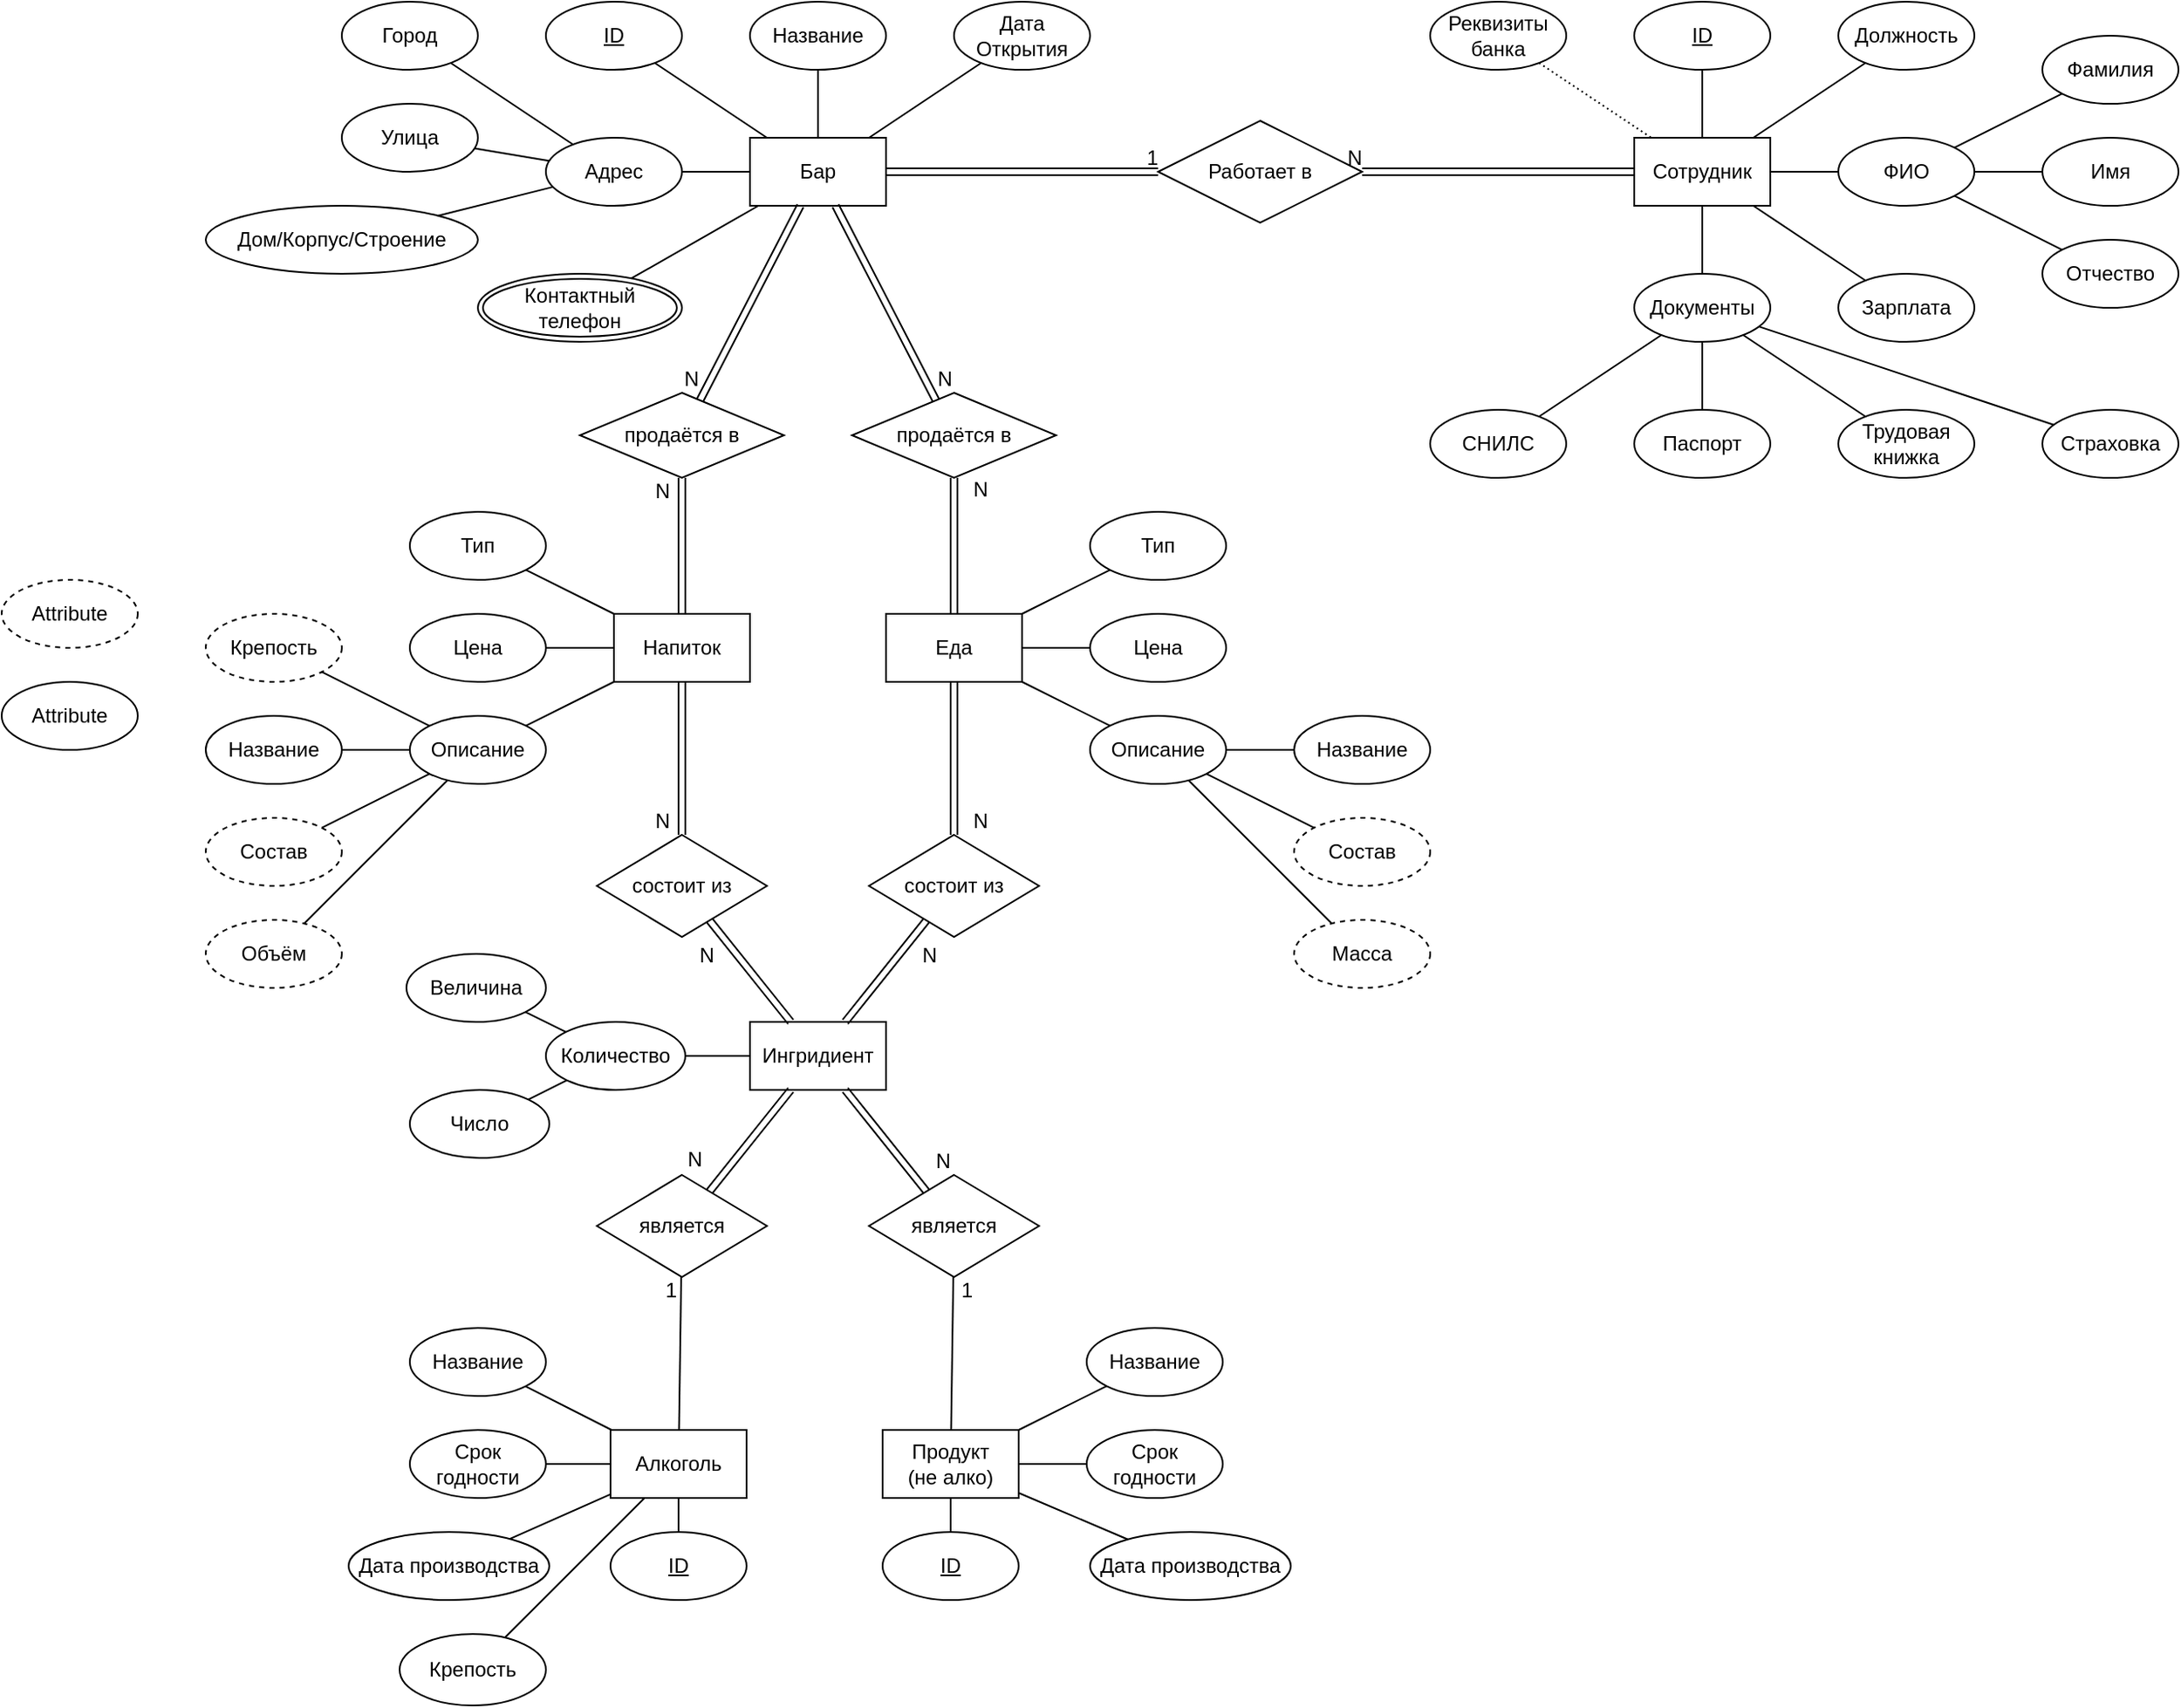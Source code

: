 <mxfile version="13.1.12" type="github">
  <diagram id="aHbsremMe60I0R5Ly1K9" name="Page-1">
    <mxGraphModel dx="1993" dy="466" grid="1" gridSize="10" guides="1" tooltips="1" connect="1" arrows="1" fold="1" page="1" pageScale="1" pageWidth="1169" pageHeight="827" math="0" shadow="0">
      <root>
        <mxCell id="0" />
        <mxCell id="1" parent="0" />
        <mxCell id="CneDcTcGh5c-E9nd7E7p-1" value="Бар" style="whiteSpace=wrap;html=1;align=center;" vertex="1" parent="1">
          <mxGeometry x="160" y="120" width="80" height="40" as="geometry" />
        </mxCell>
        <mxCell id="CneDcTcGh5c-E9nd7E7p-2" value="ID" style="ellipse;whiteSpace=wrap;html=1;align=center;fontStyle=4" vertex="1" parent="1">
          <mxGeometry x="40" y="40" width="80" height="40" as="geometry" />
        </mxCell>
        <mxCell id="CneDcTcGh5c-E9nd7E7p-5" value="Адрес" style="ellipse;whiteSpace=wrap;html=1;align=center;" vertex="1" parent="1">
          <mxGeometry x="40" y="120" width="80" height="40" as="geometry" />
        </mxCell>
        <mxCell id="CneDcTcGh5c-E9nd7E7p-8" value="Название" style="ellipse;whiteSpace=wrap;html=1;align=center;" vertex="1" parent="1">
          <mxGeometry x="160" y="40" width="80" height="40" as="geometry" />
        </mxCell>
        <mxCell id="CneDcTcGh5c-E9nd7E7p-9" value="Город" style="ellipse;whiteSpace=wrap;html=1;align=center;" vertex="1" parent="1">
          <mxGeometry x="-80" y="40" width="80" height="40" as="geometry" />
        </mxCell>
        <mxCell id="CneDcTcGh5c-E9nd7E7p-10" value="Улица" style="ellipse;whiteSpace=wrap;html=1;align=center;" vertex="1" parent="1">
          <mxGeometry x="-80" y="100" width="80" height="40" as="geometry" />
        </mxCell>
        <mxCell id="CneDcTcGh5c-E9nd7E7p-11" value="Дом/Корпус/Строение" style="ellipse;whiteSpace=wrap;html=1;align=center;" vertex="1" parent="1">
          <mxGeometry x="-160" y="160" width="160" height="40" as="geometry" />
        </mxCell>
        <mxCell id="CneDcTcGh5c-E9nd7E7p-12" value="" style="endArrow=none;html=1;rounded=0;" edge="1" parent="1" source="CneDcTcGh5c-E9nd7E7p-5" target="CneDcTcGh5c-E9nd7E7p-1">
          <mxGeometry relative="1" as="geometry">
            <mxPoint x="110" y="210" as="sourcePoint" />
            <mxPoint x="270" y="210" as="targetPoint" />
          </mxGeometry>
        </mxCell>
        <mxCell id="CneDcTcGh5c-E9nd7E7p-13" value="" style="endArrow=none;html=1;rounded=0;" edge="1" parent="1" source="CneDcTcGh5c-E9nd7E7p-9" target="CneDcTcGh5c-E9nd7E7p-5">
          <mxGeometry relative="1" as="geometry">
            <mxPoint x="120" y="220" as="sourcePoint" />
            <mxPoint x="280" y="220" as="targetPoint" />
          </mxGeometry>
        </mxCell>
        <mxCell id="CneDcTcGh5c-E9nd7E7p-14" value="" style="endArrow=none;html=1;rounded=0;" edge="1" parent="1" source="CneDcTcGh5c-E9nd7E7p-11" target="CneDcTcGh5c-E9nd7E7p-5">
          <mxGeometry relative="1" as="geometry">
            <mxPoint x="130" y="230" as="sourcePoint" />
            <mxPoint x="290" y="230" as="targetPoint" />
          </mxGeometry>
        </mxCell>
        <mxCell id="CneDcTcGh5c-E9nd7E7p-16" value="" style="endArrow=none;html=1;rounded=0;" edge="1" parent="1" source="CneDcTcGh5c-E9nd7E7p-10" target="CneDcTcGh5c-E9nd7E7p-5">
          <mxGeometry relative="1" as="geometry">
            <mxPoint x="-13.431" y="175.858" as="sourcePoint" />
            <mxPoint x="54.223" y="158.944" as="targetPoint" />
          </mxGeometry>
        </mxCell>
        <mxCell id="CneDcTcGh5c-E9nd7E7p-17" value="" style="endArrow=none;html=1;rounded=0;" edge="1" parent="1" source="CneDcTcGh5c-E9nd7E7p-2" target="CneDcTcGh5c-E9nd7E7p-1">
          <mxGeometry relative="1" as="geometry">
            <mxPoint x="100" y="240" as="sourcePoint" />
            <mxPoint x="260" y="240" as="targetPoint" />
          </mxGeometry>
        </mxCell>
        <mxCell id="CneDcTcGh5c-E9nd7E7p-18" value="ФИО" style="ellipse;whiteSpace=wrap;html=1;align=center;" vertex="1" parent="1">
          <mxGeometry x="800" y="120" width="80" height="40" as="geometry" />
        </mxCell>
        <mxCell id="CneDcTcGh5c-E9nd7E7p-20" value="" style="endArrow=none;html=1;rounded=0;" edge="1" parent="1" source="CneDcTcGh5c-E9nd7E7p-8" target="CneDcTcGh5c-E9nd7E7p-1">
          <mxGeometry relative="1" as="geometry">
            <mxPoint x="164.045" y="88.727" as="sourcePoint" />
            <mxPoint x="195" y="130" as="targetPoint" />
          </mxGeometry>
        </mxCell>
        <mxCell id="CneDcTcGh5c-E9nd7E7p-22" value="Дата Открытия" style="ellipse;whiteSpace=wrap;html=1;align=center;" vertex="1" parent="1">
          <mxGeometry x="280" y="40" width="80" height="40" as="geometry" />
        </mxCell>
        <mxCell id="CneDcTcGh5c-E9nd7E7p-23" value="&lt;u&gt;ID&lt;/u&gt;" style="ellipse;whiteSpace=wrap;html=1;align=center;" vertex="1" parent="1">
          <mxGeometry x="680" y="40" width="80" height="40" as="geometry" />
        </mxCell>
        <mxCell id="CneDcTcGh5c-E9nd7E7p-24" value="Attribute" style="ellipse;whiteSpace=wrap;html=1;align=center;" vertex="1" parent="1">
          <mxGeometry x="-280" y="440" width="80" height="40" as="geometry" />
        </mxCell>
        <mxCell id="CneDcTcGh5c-E9nd7E7p-25" value="Контактный телефон" style="ellipse;shape=doubleEllipse;margin=3;whiteSpace=wrap;html=1;align=center;" vertex="1" parent="1">
          <mxGeometry y="200" width="120" height="40" as="geometry" />
        </mxCell>
        <mxCell id="CneDcTcGh5c-E9nd7E7p-27" value="" style="endArrow=none;html=1;rounded=0;" edge="1" parent="1" source="CneDcTcGh5c-E9nd7E7p-25" target="CneDcTcGh5c-E9nd7E7p-1">
          <mxGeometry relative="1" as="geometry">
            <mxPoint x="130" y="150" as="sourcePoint" />
            <mxPoint x="170" y="150" as="targetPoint" />
          </mxGeometry>
        </mxCell>
        <mxCell id="CneDcTcGh5c-E9nd7E7p-28" value="" style="endArrow=none;html=1;rounded=0;" edge="1" parent="1" source="CneDcTcGh5c-E9nd7E7p-22" target="CneDcTcGh5c-E9nd7E7p-1">
          <mxGeometry relative="1" as="geometry">
            <mxPoint x="225.039" y="89.846" as="sourcePoint" />
            <mxPoint x="215" y="130" as="targetPoint" />
          </mxGeometry>
        </mxCell>
        <mxCell id="CneDcTcGh5c-E9nd7E7p-29" value="Работает в" style="shape=rhombus;perimeter=rhombusPerimeter;whiteSpace=wrap;html=1;align=center;" vertex="1" parent="1">
          <mxGeometry x="400" y="110" width="120" height="60" as="geometry" />
        </mxCell>
        <mxCell id="CneDcTcGh5c-E9nd7E7p-30" value="Сотрудник" style="whiteSpace=wrap;html=1;align=center;" vertex="1" parent="1">
          <mxGeometry x="680" y="120" width="80" height="40" as="geometry" />
        </mxCell>
        <mxCell id="CneDcTcGh5c-E9nd7E7p-31" value="" style="endArrow=none;html=1;rounded=0;" edge="1" parent="1" source="CneDcTcGh5c-E9nd7E7p-23" target="CneDcTcGh5c-E9nd7E7p-30">
          <mxGeometry relative="1" as="geometry">
            <mxPoint x="580" y="240" as="sourcePoint" />
            <mxPoint x="740" y="240" as="targetPoint" />
          </mxGeometry>
        </mxCell>
        <mxCell id="CneDcTcGh5c-E9nd7E7p-32" value="Имя" style="ellipse;whiteSpace=wrap;html=1;align=center;" vertex="1" parent="1">
          <mxGeometry x="920" y="120" width="80" height="40" as="geometry" />
        </mxCell>
        <mxCell id="CneDcTcGh5c-E9nd7E7p-33" value="Фамилия" style="ellipse;whiteSpace=wrap;html=1;align=center;" vertex="1" parent="1">
          <mxGeometry x="920" y="60" width="80" height="40" as="geometry" />
        </mxCell>
        <mxCell id="CneDcTcGh5c-E9nd7E7p-34" value="Отчество" style="ellipse;whiteSpace=wrap;html=1;align=center;" vertex="1" parent="1">
          <mxGeometry x="920" y="180" width="80" height="40" as="geometry" />
        </mxCell>
        <mxCell id="CneDcTcGh5c-E9nd7E7p-35" value="" style="endArrow=none;html=1;rounded=0;" edge="1" parent="1" source="CneDcTcGh5c-E9nd7E7p-18" target="CneDcTcGh5c-E9nd7E7p-30">
          <mxGeometry relative="1" as="geometry">
            <mxPoint x="730" y="90" as="sourcePoint" />
            <mxPoint x="730" y="130" as="targetPoint" />
          </mxGeometry>
        </mxCell>
        <mxCell id="CneDcTcGh5c-E9nd7E7p-36" value="" style="endArrow=none;html=1;rounded=0;" edge="1" parent="1" source="CneDcTcGh5c-E9nd7E7p-32" target="CneDcTcGh5c-E9nd7E7p-18">
          <mxGeometry relative="1" as="geometry">
            <mxPoint x="810" y="150" as="sourcePoint" />
            <mxPoint x="830" y="142" as="targetPoint" />
          </mxGeometry>
        </mxCell>
        <mxCell id="CneDcTcGh5c-E9nd7E7p-37" value="" style="endArrow=none;html=1;rounded=0;" edge="1" parent="1" source="CneDcTcGh5c-E9nd7E7p-34" target="CneDcTcGh5c-E9nd7E7p-18">
          <mxGeometry relative="1" as="geometry">
            <mxPoint x="930" y="150" as="sourcePoint" />
            <mxPoint x="890" y="150" as="targetPoint" />
          </mxGeometry>
        </mxCell>
        <mxCell id="CneDcTcGh5c-E9nd7E7p-38" value="" style="endArrow=none;html=1;rounded=0;" edge="1" parent="1" source="CneDcTcGh5c-E9nd7E7p-33" target="CneDcTcGh5c-E9nd7E7p-18">
          <mxGeometry relative="1" as="geometry">
            <mxPoint x="941.56" y="195.936" as="sourcePoint" />
            <mxPoint x="878.284" y="164.142" as="targetPoint" />
          </mxGeometry>
        </mxCell>
        <mxCell id="CneDcTcGh5c-E9nd7E7p-45" value="" style="shape=link;html=1;rounded=0;endArrow=none;endFill=0;" edge="1" parent="1" source="CneDcTcGh5c-E9nd7E7p-1" target="CneDcTcGh5c-E9nd7E7p-29">
          <mxGeometry relative="1" as="geometry">
            <mxPoint x="390" y="220" as="sourcePoint" />
            <mxPoint x="550" y="220" as="targetPoint" />
          </mxGeometry>
        </mxCell>
        <mxCell id="CneDcTcGh5c-E9nd7E7p-46" value="1" style="resizable=0;html=1;align=right;verticalAlign=bottom;" connectable="0" vertex="1" parent="CneDcTcGh5c-E9nd7E7p-45">
          <mxGeometry x="1" relative="1" as="geometry" />
        </mxCell>
        <mxCell id="CneDcTcGh5c-E9nd7E7p-47" value="" style="shape=link;html=1;rounded=0;endArrow=none;endFill=0;" edge="1" parent="1" source="CneDcTcGh5c-E9nd7E7p-30" target="CneDcTcGh5c-E9nd7E7p-29">
          <mxGeometry relative="1" as="geometry">
            <mxPoint x="660" y="180" as="sourcePoint" />
            <mxPoint x="630" y="250" as="targetPoint" />
          </mxGeometry>
        </mxCell>
        <mxCell id="CneDcTcGh5c-E9nd7E7p-48" value="N" style="resizable=0;html=1;align=right;verticalAlign=bottom;" connectable="0" vertex="1" parent="CneDcTcGh5c-E9nd7E7p-47">
          <mxGeometry x="1" relative="1" as="geometry" />
        </mxCell>
        <mxCell id="CneDcTcGh5c-E9nd7E7p-49" value="Должность" style="ellipse;whiteSpace=wrap;html=1;align=center;" vertex="1" parent="1">
          <mxGeometry x="800" y="40" width="80" height="40" as="geometry" />
        </mxCell>
        <mxCell id="CneDcTcGh5c-E9nd7E7p-50" value="" style="endArrow=none;html=1;rounded=0;" edge="1" parent="1" source="CneDcTcGh5c-E9nd7E7p-49" target="CneDcTcGh5c-E9nd7E7p-30">
          <mxGeometry relative="1" as="geometry">
            <mxPoint x="810" y="150" as="sourcePoint" />
            <mxPoint x="770" y="150" as="targetPoint" />
          </mxGeometry>
        </mxCell>
        <mxCell id="CneDcTcGh5c-E9nd7E7p-51" value="Зарплата" style="ellipse;whiteSpace=wrap;html=1;align=center;" vertex="1" parent="1">
          <mxGeometry x="800" y="200" width="80" height="40" as="geometry" />
        </mxCell>
        <mxCell id="CneDcTcGh5c-E9nd7E7p-52" value="" style="endArrow=none;html=1;rounded=0;" edge="1" parent="1" source="CneDcTcGh5c-E9nd7E7p-51" target="CneDcTcGh5c-E9nd7E7p-30">
          <mxGeometry relative="1" as="geometry">
            <mxPoint x="810" y="150" as="sourcePoint" />
            <mxPoint x="770" y="150" as="targetPoint" />
          </mxGeometry>
        </mxCell>
        <mxCell id="CneDcTcGh5c-E9nd7E7p-56" value="" style="rounded=0;orthogonalLoop=1;jettySize=auto;html=1;endArrow=none;endFill=0;" edge="1" parent="1" source="CneDcTcGh5c-E9nd7E7p-53" target="CneDcTcGh5c-E9nd7E7p-55">
          <mxGeometry relative="1" as="geometry" />
        </mxCell>
        <mxCell id="CneDcTcGh5c-E9nd7E7p-59" value="" style="rounded=0;orthogonalLoop=1;jettySize=auto;html=1;endArrow=none;endFill=0;" edge="1" parent="1" source="CneDcTcGh5c-E9nd7E7p-53" target="CneDcTcGh5c-E9nd7E7p-58">
          <mxGeometry relative="1" as="geometry" />
        </mxCell>
        <mxCell id="CneDcTcGh5c-E9nd7E7p-61" value="" style="edgeStyle=none;rounded=0;orthogonalLoop=1;jettySize=auto;html=1;endArrow=none;endFill=0;" edge="1" parent="1" source="CneDcTcGh5c-E9nd7E7p-53" target="CneDcTcGh5c-E9nd7E7p-60">
          <mxGeometry relative="1" as="geometry" />
        </mxCell>
        <mxCell id="CneDcTcGh5c-E9nd7E7p-65" value="" style="edgeStyle=none;rounded=0;orthogonalLoop=1;jettySize=auto;html=1;endArrow=none;endFill=0;" edge="1" parent="1" source="CneDcTcGh5c-E9nd7E7p-53" target="CneDcTcGh5c-E9nd7E7p-64">
          <mxGeometry relative="1" as="geometry" />
        </mxCell>
        <mxCell id="CneDcTcGh5c-E9nd7E7p-53" value="Документы" style="ellipse;whiteSpace=wrap;html=1;align=center;" vertex="1" parent="1">
          <mxGeometry x="680" y="200" width="80" height="40" as="geometry" />
        </mxCell>
        <mxCell id="CneDcTcGh5c-E9nd7E7p-64" value="Страховка" style="ellipse;whiteSpace=wrap;html=1;align=center;" vertex="1" parent="1">
          <mxGeometry x="920" y="280" width="80" height="40" as="geometry" />
        </mxCell>
        <mxCell id="CneDcTcGh5c-E9nd7E7p-60" value="СНИЛС" style="ellipse;whiteSpace=wrap;html=1;align=center;" vertex="1" parent="1">
          <mxGeometry x="560" y="280" width="80" height="40" as="geometry" />
        </mxCell>
        <mxCell id="CneDcTcGh5c-E9nd7E7p-58" value="Трудовая книжка" style="ellipse;whiteSpace=wrap;html=1;align=center;" vertex="1" parent="1">
          <mxGeometry x="800" y="280" width="80" height="40" as="geometry" />
        </mxCell>
        <mxCell id="CneDcTcGh5c-E9nd7E7p-55" value="Паспорт" style="ellipse;whiteSpace=wrap;html=1;align=center;" vertex="1" parent="1">
          <mxGeometry x="680" y="280" width="80" height="40" as="geometry" />
        </mxCell>
        <mxCell id="CneDcTcGh5c-E9nd7E7p-54" value="" style="endArrow=none;html=1;rounded=0;" edge="1" parent="1" source="CneDcTcGh5c-E9nd7E7p-53" target="CneDcTcGh5c-E9nd7E7p-30">
          <mxGeometry relative="1" as="geometry">
            <mxPoint x="826.0" y="214.0" as="sourcePoint" />
            <mxPoint x="760" y="170" as="targetPoint" />
          </mxGeometry>
        </mxCell>
        <mxCell id="CneDcTcGh5c-E9nd7E7p-62" value="Реквизиты банка" style="ellipse;whiteSpace=wrap;html=1;align=center;" vertex="1" parent="1">
          <mxGeometry x="560" y="40" width="80" height="40" as="geometry" />
        </mxCell>
        <mxCell id="CneDcTcGh5c-E9nd7E7p-70" value="" style="endArrow=none;html=1;rounded=0;dashed=1;dashPattern=1 2;" edge="1" parent="1" source="CneDcTcGh5c-E9nd7E7p-62" target="CneDcTcGh5c-E9nd7E7p-30">
          <mxGeometry relative="1" as="geometry">
            <mxPoint x="410" y="40" as="sourcePoint" />
            <mxPoint x="570" y="40" as="targetPoint" />
          </mxGeometry>
        </mxCell>
        <mxCell id="CneDcTcGh5c-E9nd7E7p-74" value="Еда" style="whiteSpace=wrap;html=1;align=center;" vertex="1" parent="1">
          <mxGeometry x="240" y="400" width="80" height="40" as="geometry" />
        </mxCell>
        <mxCell id="CneDcTcGh5c-E9nd7E7p-80" value="Напиток" style="whiteSpace=wrap;html=1;align=center;" vertex="1" parent="1">
          <mxGeometry x="80" y="400" width="80" height="40" as="geometry" />
        </mxCell>
        <mxCell id="CneDcTcGh5c-E9nd7E7p-81" value="продаётся в" style="shape=rhombus;perimeter=rhombusPerimeter;whiteSpace=wrap;html=1;align=center;" vertex="1" parent="1">
          <mxGeometry x="60" y="270" width="120" height="50" as="geometry" />
        </mxCell>
        <mxCell id="CneDcTcGh5c-E9nd7E7p-83" value="" style="shape=link;html=1;rounded=0;endArrow=none;endFill=0;" edge="1" parent="1" source="CneDcTcGh5c-E9nd7E7p-1" target="CneDcTcGh5c-E9nd7E7p-81">
          <mxGeometry relative="1" as="geometry">
            <mxPoint x="460" y="320" as="sourcePoint" />
            <mxPoint x="330" y="340" as="targetPoint" />
          </mxGeometry>
        </mxCell>
        <mxCell id="CneDcTcGh5c-E9nd7E7p-84" value="N" style="resizable=0;html=1;align=right;verticalAlign=bottom;" connectable="0" vertex="1" parent="CneDcTcGh5c-E9nd7E7p-83">
          <mxGeometry x="1" relative="1" as="geometry">
            <mxPoint y="-4.63" as="offset" />
          </mxGeometry>
        </mxCell>
        <mxCell id="CneDcTcGh5c-E9nd7E7p-96" value="" style="shape=link;html=1;rounded=0;endArrow=none;endFill=0;" edge="1" parent="1" source="CneDcTcGh5c-E9nd7E7p-80" target="CneDcTcGh5c-E9nd7E7p-81">
          <mxGeometry relative="1" as="geometry">
            <mxPoint x="-160" y="310" as="sourcePoint" />
            <mxPoint y="310" as="targetPoint" />
          </mxGeometry>
        </mxCell>
        <mxCell id="CneDcTcGh5c-E9nd7E7p-97" value="N" style="resizable=0;html=1;align=right;verticalAlign=bottom;direction=south;" connectable="0" vertex="1" parent="CneDcTcGh5c-E9nd7E7p-96">
          <mxGeometry x="1" relative="1" as="geometry">
            <mxPoint x="-7" y="16" as="offset" />
          </mxGeometry>
        </mxCell>
        <mxCell id="CneDcTcGh5c-E9nd7E7p-98" value="" style="shape=link;html=1;rounded=0;endArrow=none;endFill=0;" edge="1" parent="1" source="CneDcTcGh5c-E9nd7E7p-74" target="CneDcTcGh5c-E9nd7E7p-100">
          <mxGeometry relative="1" as="geometry">
            <mxPoint x="-40" y="370" as="sourcePoint" />
            <mxPoint x="120" y="370" as="targetPoint" />
          </mxGeometry>
        </mxCell>
        <mxCell id="CneDcTcGh5c-E9nd7E7p-99" value="N" style="resizable=0;html=1;align=right;verticalAlign=bottom;" connectable="0" vertex="1" parent="CneDcTcGh5c-E9nd7E7p-98">
          <mxGeometry x="1" relative="1" as="geometry">
            <mxPoint x="20" y="15.07" as="offset" />
          </mxGeometry>
        </mxCell>
        <mxCell id="CneDcTcGh5c-E9nd7E7p-100" value="продаётся в" style="shape=rhombus;perimeter=rhombusPerimeter;whiteSpace=wrap;html=1;align=center;" vertex="1" parent="1">
          <mxGeometry x="220" y="270" width="120" height="50" as="geometry" />
        </mxCell>
        <mxCell id="CneDcTcGh5c-E9nd7E7p-101" value="" style="shape=link;html=1;rounded=0;endArrow=none;endFill=0;" edge="1" parent="1" source="CneDcTcGh5c-E9nd7E7p-1" target="CneDcTcGh5c-E9nd7E7p-100">
          <mxGeometry relative="1" as="geometry">
            <mxPoint x="210" y="170" as="sourcePoint" />
            <mxPoint x="210" y="280" as="targetPoint" />
          </mxGeometry>
        </mxCell>
        <mxCell id="CneDcTcGh5c-E9nd7E7p-102" value="N" style="resizable=0;html=1;align=right;verticalAlign=bottom;" connectable="0" vertex="1" parent="CneDcTcGh5c-E9nd7E7p-101">
          <mxGeometry x="1" relative="1" as="geometry">
            <mxPoint x="10.51" y="-4.63" as="offset" />
          </mxGeometry>
        </mxCell>
        <mxCell id="CneDcTcGh5c-E9nd7E7p-104" value="состоит из" style="shape=rhombus;perimeter=rhombusPerimeter;whiteSpace=wrap;html=1;align=center;" vertex="1" parent="1">
          <mxGeometry x="70" y="530" width="100" height="60" as="geometry" />
        </mxCell>
        <mxCell id="CneDcTcGh5c-E9nd7E7p-107" value="Цена" style="ellipse;whiteSpace=wrap;html=1;align=center;" vertex="1" parent="1">
          <mxGeometry x="-40" y="400" width="80" height="40" as="geometry" />
        </mxCell>
        <mxCell id="CneDcTcGh5c-E9nd7E7p-108" value="Цена" style="ellipse;whiteSpace=wrap;html=1;align=center;" vertex="1" parent="1">
          <mxGeometry x="360" y="400" width="80" height="40" as="geometry" />
        </mxCell>
        <mxCell id="CneDcTcGh5c-E9nd7E7p-109" value="Тип" style="ellipse;whiteSpace=wrap;html=1;align=center;" vertex="1" parent="1">
          <mxGeometry x="-40" y="340" width="80" height="40" as="geometry" />
        </mxCell>
        <mxCell id="CneDcTcGh5c-E9nd7E7p-110" value="Тип" style="ellipse;whiteSpace=wrap;html=1;align=center;" vertex="1" parent="1">
          <mxGeometry x="360" y="340" width="80" height="40" as="geometry" />
        </mxCell>
        <mxCell id="CneDcTcGh5c-E9nd7E7p-112" value="Attribute" style="ellipse;whiteSpace=wrap;html=1;align=center;dashed=1;" vertex="1" parent="1">
          <mxGeometry x="-280" y="380" width="80" height="40" as="geometry" />
        </mxCell>
        <mxCell id="CneDcTcGh5c-E9nd7E7p-113" value="Крепость" style="ellipse;whiteSpace=wrap;html=1;align=center;dashed=1;" vertex="1" parent="1">
          <mxGeometry x="-160" y="400" width="80" height="40" as="geometry" />
        </mxCell>
        <mxCell id="CneDcTcGh5c-E9nd7E7p-114" value="Название" style="ellipse;whiteSpace=wrap;html=1;align=center;" vertex="1" parent="1">
          <mxGeometry x="-160" y="460" width="80" height="40" as="geometry" />
        </mxCell>
        <mxCell id="CneDcTcGh5c-E9nd7E7p-115" value="Описание" style="ellipse;whiteSpace=wrap;html=1;align=center;" vertex="1" parent="1">
          <mxGeometry x="360" y="460" width="80" height="40" as="geometry" />
        </mxCell>
        <mxCell id="CneDcTcGh5c-E9nd7E7p-116" value="Название" style="ellipse;whiteSpace=wrap;html=1;align=center;" vertex="1" parent="1">
          <mxGeometry x="480" y="460" width="80" height="40" as="geometry" />
        </mxCell>
        <mxCell id="CneDcTcGh5c-E9nd7E7p-118" value="Описание" style="ellipse;whiteSpace=wrap;html=1;align=center;" vertex="1" parent="1">
          <mxGeometry x="-40" y="460" width="80" height="40" as="geometry" />
        </mxCell>
        <mxCell id="CneDcTcGh5c-E9nd7E7p-120" value="Состав" style="ellipse;whiteSpace=wrap;html=1;align=center;dashed=1;" vertex="1" parent="1">
          <mxGeometry x="480" y="520" width="80" height="40" as="geometry" />
        </mxCell>
        <mxCell id="CneDcTcGh5c-E9nd7E7p-121" value="Состав" style="ellipse;whiteSpace=wrap;html=1;align=center;dashed=1;" vertex="1" parent="1">
          <mxGeometry x="-160" y="520" width="80" height="40" as="geometry" />
        </mxCell>
        <mxCell id="CneDcTcGh5c-E9nd7E7p-123" value="состоит из" style="shape=rhombus;perimeter=rhombusPerimeter;whiteSpace=wrap;html=1;align=center;" vertex="1" parent="1">
          <mxGeometry x="230" y="530" width="100" height="60" as="geometry" />
        </mxCell>
        <mxCell id="CneDcTcGh5c-E9nd7E7p-124" value="" style="shape=link;html=1;rounded=0;endArrow=none;endFill=0;" edge="1" parent="1" source="CneDcTcGh5c-E9nd7E7p-80" target="CneDcTcGh5c-E9nd7E7p-104">
          <mxGeometry relative="1" as="geometry">
            <mxPoint x="140" y="410" as="sourcePoint" />
            <mxPoint x="130" y="330" as="targetPoint" />
          </mxGeometry>
        </mxCell>
        <mxCell id="CneDcTcGh5c-E9nd7E7p-125" value="N" style="resizable=0;html=1;align=right;verticalAlign=bottom;direction=south;" connectable="0" vertex="1" parent="CneDcTcGh5c-E9nd7E7p-124">
          <mxGeometry x="1" relative="1" as="geometry">
            <mxPoint x="-7" as="offset" />
          </mxGeometry>
        </mxCell>
        <mxCell id="CneDcTcGh5c-E9nd7E7p-126" value="" style="shape=link;html=1;rounded=0;endArrow=none;endFill=0;" edge="1" parent="1" source="CneDcTcGh5c-E9nd7E7p-74" target="CneDcTcGh5c-E9nd7E7p-123">
          <mxGeometry relative="1" as="geometry">
            <mxPoint x="130" y="450" as="sourcePoint" />
            <mxPoint x="130" y="500" as="targetPoint" />
          </mxGeometry>
        </mxCell>
        <mxCell id="CneDcTcGh5c-E9nd7E7p-127" value="N" style="resizable=0;html=1;align=right;verticalAlign=bottom;direction=south;" connectable="0" vertex="1" parent="CneDcTcGh5c-E9nd7E7p-126">
          <mxGeometry x="1" relative="1" as="geometry">
            <mxPoint x="20" as="offset" />
          </mxGeometry>
        </mxCell>
        <mxCell id="CneDcTcGh5c-E9nd7E7p-131" value="" style="endArrow=none;html=1;rounded=0;" edge="1" parent="1" source="CneDcTcGh5c-E9nd7E7p-109" target="CneDcTcGh5c-E9nd7E7p-80">
          <mxGeometry relative="1" as="geometry">
            <mxPoint x="100.232" y="212.724" as="sourcePoint" />
            <mxPoint x="175" y="170" as="targetPoint" />
          </mxGeometry>
        </mxCell>
        <mxCell id="CneDcTcGh5c-E9nd7E7p-132" value="Объём" style="ellipse;whiteSpace=wrap;html=1;align=center;dashed=1;" vertex="1" parent="1">
          <mxGeometry x="-160" y="580" width="80" height="40" as="geometry" />
        </mxCell>
        <mxCell id="CneDcTcGh5c-E9nd7E7p-218" value="" style="endArrow=none;html=1;rounded=0;" edge="1" parent="1" source="CneDcTcGh5c-E9nd7E7p-107" target="CneDcTcGh5c-E9nd7E7p-80">
          <mxGeometry relative="1" as="geometry">
            <mxPoint x="38.284" y="384.142" as="sourcePoint" />
            <mxPoint x="90" y="410" as="targetPoint" />
          </mxGeometry>
        </mxCell>
        <mxCell id="CneDcTcGh5c-E9nd7E7p-219" value="" style="endArrow=none;html=1;rounded=0;" edge="1" parent="1" source="CneDcTcGh5c-E9nd7E7p-118" target="CneDcTcGh5c-E9nd7E7p-80">
          <mxGeometry relative="1" as="geometry">
            <mxPoint x="50" y="430" as="sourcePoint" />
            <mxPoint x="90" y="430" as="targetPoint" />
          </mxGeometry>
        </mxCell>
        <mxCell id="CneDcTcGh5c-E9nd7E7p-220" value="" style="endArrow=none;html=1;rounded=0;" edge="1" parent="1" source="CneDcTcGh5c-E9nd7E7p-118" target="CneDcTcGh5c-E9nd7E7p-113">
          <mxGeometry relative="1" as="geometry">
            <mxPoint x="38.284" y="475.858" as="sourcePoint" />
            <mxPoint x="90" y="450" as="targetPoint" />
          </mxGeometry>
        </mxCell>
        <mxCell id="CneDcTcGh5c-E9nd7E7p-221" value="" style="endArrow=none;html=1;rounded=0;" edge="1" parent="1" source="CneDcTcGh5c-E9nd7E7p-118" target="CneDcTcGh5c-E9nd7E7p-114">
          <mxGeometry relative="1" as="geometry">
            <mxPoint x="-18.44" y="475.936" as="sourcePoint" />
            <mxPoint x="-81.716" y="444.142" as="targetPoint" />
          </mxGeometry>
        </mxCell>
        <mxCell id="CneDcTcGh5c-E9nd7E7p-222" value="" style="endArrow=none;html=1;rounded=0;" edge="1" parent="1" source="CneDcTcGh5c-E9nd7E7p-118" target="CneDcTcGh5c-E9nd7E7p-121">
          <mxGeometry relative="1" as="geometry">
            <mxPoint x="-8.44" y="485.936" as="sourcePoint" />
            <mxPoint x="-70.125" y="488.421" as="targetPoint" />
          </mxGeometry>
        </mxCell>
        <mxCell id="CneDcTcGh5c-E9nd7E7p-225" value="" style="endArrow=none;html=1;rounded=0;" edge="1" parent="1" source="CneDcTcGh5c-E9nd7E7p-118" target="CneDcTcGh5c-E9nd7E7p-132">
          <mxGeometry relative="1" as="geometry">
            <mxPoint x="-18.44" y="504.064" as="sourcePoint" />
            <mxPoint x="-81.716" y="535.858" as="targetPoint" />
          </mxGeometry>
        </mxCell>
        <mxCell id="CneDcTcGh5c-E9nd7E7p-226" value="" style="endArrow=none;html=1;rounded=0;" edge="1" parent="1" source="CneDcTcGh5c-E9nd7E7p-74" target="CneDcTcGh5c-E9nd7E7p-110">
          <mxGeometry relative="1" as="geometry">
            <mxPoint x="-7.889" y="507.889" as="sourcePoint" />
            <mxPoint x="-92.111" y="592.111" as="targetPoint" />
          </mxGeometry>
        </mxCell>
        <mxCell id="CneDcTcGh5c-E9nd7E7p-227" value="" style="endArrow=none;html=1;rounded=0;" edge="1" parent="1" source="CneDcTcGh5c-E9nd7E7p-74" target="CneDcTcGh5c-E9nd7E7p-108">
          <mxGeometry relative="1" as="geometry">
            <mxPoint x="330" y="410" as="sourcePoint" />
            <mxPoint x="381.716" y="384.142" as="targetPoint" />
          </mxGeometry>
        </mxCell>
        <mxCell id="CneDcTcGh5c-E9nd7E7p-228" value="" style="endArrow=none;html=1;rounded=0;" edge="1" parent="1" source="CneDcTcGh5c-E9nd7E7p-74" target="CneDcTcGh5c-E9nd7E7p-115">
          <mxGeometry relative="1" as="geometry">
            <mxPoint x="330" y="430" as="sourcePoint" />
            <mxPoint x="370" y="430" as="targetPoint" />
          </mxGeometry>
        </mxCell>
        <mxCell id="CneDcTcGh5c-E9nd7E7p-229" value="" style="endArrow=none;html=1;rounded=0;" edge="1" parent="1" source="CneDcTcGh5c-E9nd7E7p-115" target="CneDcTcGh5c-E9nd7E7p-116">
          <mxGeometry relative="1" as="geometry">
            <mxPoint x="330" y="450" as="sourcePoint" />
            <mxPoint x="381.716" y="475.858" as="targetPoint" />
          </mxGeometry>
        </mxCell>
        <mxCell id="CneDcTcGh5c-E9nd7E7p-230" value="" style="endArrow=none;html=1;rounded=0;" edge="1" parent="1" source="CneDcTcGh5c-E9nd7E7p-115" target="CneDcTcGh5c-E9nd7E7p-120">
          <mxGeometry relative="1" as="geometry">
            <mxPoint x="450" y="490" as="sourcePoint" />
            <mxPoint x="490" y="490" as="targetPoint" />
          </mxGeometry>
        </mxCell>
        <mxCell id="CneDcTcGh5c-E9nd7E7p-232" value="" style="endArrow=none;html=1;rounded=0;" edge="1" parent="1" source="CneDcTcGh5c-E9nd7E7p-115" target="CneDcTcGh5c-E9nd7E7p-267">
          <mxGeometry relative="1" as="geometry">
            <mxPoint x="438.44" y="504.064" as="sourcePoint" />
            <mxPoint x="502.111" y="582.111" as="targetPoint" />
          </mxGeometry>
        </mxCell>
        <mxCell id="CneDcTcGh5c-E9nd7E7p-245" value="" style="edgeStyle=none;rounded=0;orthogonalLoop=1;jettySize=auto;html=1;endArrow=none;endFill=0;" edge="1" parent="1" source="CneDcTcGh5c-E9nd7E7p-233" target="CneDcTcGh5c-E9nd7E7p-246">
          <mxGeometry relative="1" as="geometry">
            <mxPoint x="318" y="1007.24" as="targetPoint" />
          </mxGeometry>
        </mxCell>
        <mxCell id="CneDcTcGh5c-E9nd7E7p-233" value="Продукт&lt;br&gt;(не алко)" style="whiteSpace=wrap;html=1;align=center;" vertex="1" parent="1">
          <mxGeometry x="238" y="880" width="80" height="40" as="geometry" />
        </mxCell>
        <mxCell id="CneDcTcGh5c-E9nd7E7p-246" value="Название" style="ellipse;whiteSpace=wrap;html=1;align=center;" vertex="1" parent="1">
          <mxGeometry x="358" y="820" width="80" height="40" as="geometry" />
        </mxCell>
        <mxCell id="CneDcTcGh5c-E9nd7E7p-248" value="Срок годности" style="ellipse;whiteSpace=wrap;html=1;align=center;" vertex="1" parent="1">
          <mxGeometry x="358" y="880" width="80" height="40" as="geometry" />
        </mxCell>
        <mxCell id="CneDcTcGh5c-E9nd7E7p-251" value="" style="edgeStyle=none;rounded=0;orthogonalLoop=1;jettySize=auto;html=1;endArrow=none;endFill=0;" edge="1" parent="1" source="CneDcTcGh5c-E9nd7E7p-233" target="CneDcTcGh5c-E9nd7E7p-250">
          <mxGeometry relative="1" as="geometry" />
        </mxCell>
        <mxCell id="CneDcTcGh5c-E9nd7E7p-250" value="ID" style="ellipse;whiteSpace=wrap;html=1;align=center;fontStyle=4" vertex="1" parent="1">
          <mxGeometry x="238" y="940" width="80" height="40" as="geometry" />
        </mxCell>
        <mxCell id="CneDcTcGh5c-E9nd7E7p-270" value="" style="edgeStyle=none;rounded=0;orthogonalLoop=1;jettySize=auto;html=1;endArrow=none;endFill=0;" edge="1" parent="1" source="CneDcTcGh5c-E9nd7E7p-257" target="CneDcTcGh5c-E9nd7E7p-269">
          <mxGeometry relative="1" as="geometry" />
        </mxCell>
        <mxCell id="CneDcTcGh5c-E9nd7E7p-272" value="" style="edgeStyle=none;rounded=0;orthogonalLoop=1;jettySize=auto;html=1;endArrow=none;endFill=0;" edge="1" parent="1" source="CneDcTcGh5c-E9nd7E7p-257" target="CneDcTcGh5c-E9nd7E7p-271">
          <mxGeometry relative="1" as="geometry" />
        </mxCell>
        <mxCell id="CneDcTcGh5c-E9nd7E7p-257" value="Количество" style="ellipse;whiteSpace=wrap;html=1;align=center;" vertex="1" parent="1">
          <mxGeometry x="40" y="640" width="82" height="40" as="geometry" />
        </mxCell>
        <mxCell id="CneDcTcGh5c-E9nd7E7p-271" value="Число" style="ellipse;whiteSpace=wrap;html=1;align=center;" vertex="1" parent="1">
          <mxGeometry x="-40" y="680" width="82" height="40" as="geometry" />
        </mxCell>
        <mxCell id="CneDcTcGh5c-E9nd7E7p-269" value="Величина" style="ellipse;whiteSpace=wrap;html=1;align=center;" vertex="1" parent="1">
          <mxGeometry x="-42" y="600" width="82" height="40" as="geometry" />
        </mxCell>
        <mxCell id="CneDcTcGh5c-E9nd7E7p-263" style="edgeStyle=none;rounded=0;orthogonalLoop=1;jettySize=auto;html=1;endArrow=none;endFill=0;" edge="1" parent="1" source="CneDcTcGh5c-E9nd7E7p-233" target="CneDcTcGh5c-E9nd7E7p-248">
          <mxGeometry relative="1" as="geometry">
            <mxPoint x="310.111" y="1119.351" as="targetPoint" />
            <mxPoint x="228" y="1037.24" as="sourcePoint" />
          </mxGeometry>
        </mxCell>
        <mxCell id="CneDcTcGh5c-E9nd7E7p-274" style="edgeStyle=none;rounded=0;orthogonalLoop=1;jettySize=auto;html=1;exitX=0;exitY=0.5;exitDx=0;exitDy=0;endArrow=none;endFill=0;" edge="1" parent="1" source="CneDcTcGh5c-E9nd7E7p-266" target="CneDcTcGh5c-E9nd7E7p-257">
          <mxGeometry relative="1" as="geometry" />
        </mxCell>
        <mxCell id="CneDcTcGh5c-E9nd7E7p-266" value="Ингридиент" style="whiteSpace=wrap;html=1;align=center;" vertex="1" parent="1">
          <mxGeometry x="160" y="640" width="80" height="40" as="geometry" />
        </mxCell>
        <mxCell id="CneDcTcGh5c-E9nd7E7p-267" value="Масса" style="ellipse;whiteSpace=wrap;html=1;align=center;dashed=1;" vertex="1" parent="1">
          <mxGeometry x="480" y="580" width="80" height="40" as="geometry" />
        </mxCell>
        <mxCell id="CneDcTcGh5c-E9nd7E7p-275" value="" style="shape=link;html=1;rounded=0;endArrow=none;endFill=0;" edge="1" parent="1" source="CneDcTcGh5c-E9nd7E7p-266" target="CneDcTcGh5c-E9nd7E7p-104">
          <mxGeometry relative="1" as="geometry">
            <mxPoint x="130" y="450" as="sourcePoint" />
            <mxPoint x="130" y="540" as="targetPoint" />
          </mxGeometry>
        </mxCell>
        <mxCell id="CneDcTcGh5c-E9nd7E7p-276" value="N" style="resizable=0;html=1;align=right;verticalAlign=bottom;direction=south;" connectable="0" vertex="1" parent="CneDcTcGh5c-E9nd7E7p-275">
          <mxGeometry x="1" relative="1" as="geometry">
            <mxPoint x="3.48" y="29.35" as="offset" />
          </mxGeometry>
        </mxCell>
        <mxCell id="CneDcTcGh5c-E9nd7E7p-277" value="" style="shape=link;html=1;rounded=0;endArrow=none;endFill=0;" edge="1" parent="1" source="CneDcTcGh5c-E9nd7E7p-266" target="CneDcTcGh5c-E9nd7E7p-123">
          <mxGeometry relative="1" as="geometry">
            <mxPoint x="194" y="650" as="sourcePoint" />
            <mxPoint x="250" y="590" as="targetPoint" />
          </mxGeometry>
        </mxCell>
        <mxCell id="CneDcTcGh5c-E9nd7E7p-278" value="N" style="resizable=0;html=1;align=right;verticalAlign=bottom;direction=south;" connectable="0" vertex="1" parent="CneDcTcGh5c-E9nd7E7p-277">
          <mxGeometry x="1" relative="1" as="geometry">
            <mxPoint x="6.52" y="29.35" as="offset" />
          </mxGeometry>
        </mxCell>
        <mxCell id="CneDcTcGh5c-E9nd7E7p-305" value="" style="edgeStyle=none;rounded=0;orthogonalLoop=1;jettySize=auto;html=1;endArrow=none;endFill=0;" edge="1" parent="1" source="CneDcTcGh5c-E9nd7E7p-306" target="CneDcTcGh5c-E9nd7E7p-307">
          <mxGeometry relative="1" as="geometry">
            <mxPoint x="158" y="1007.24" as="targetPoint" />
          </mxGeometry>
        </mxCell>
        <mxCell id="CneDcTcGh5c-E9nd7E7p-306" value="Алкоголь" style="whiteSpace=wrap;html=1;align=center;" vertex="1" parent="1">
          <mxGeometry x="78" y="880" width="80" height="40" as="geometry" />
        </mxCell>
        <mxCell id="CneDcTcGh5c-E9nd7E7p-307" value="Название" style="ellipse;whiteSpace=wrap;html=1;align=center;" vertex="1" parent="1">
          <mxGeometry x="-40" y="820" width="80" height="40" as="geometry" />
        </mxCell>
        <mxCell id="CneDcTcGh5c-E9nd7E7p-308" value="Срок годности" style="ellipse;whiteSpace=wrap;html=1;align=center;" vertex="1" parent="1">
          <mxGeometry x="-40" y="880" width="80" height="40" as="geometry" />
        </mxCell>
        <mxCell id="CneDcTcGh5c-E9nd7E7p-309" value="" style="edgeStyle=none;rounded=0;orthogonalLoop=1;jettySize=auto;html=1;endArrow=none;endFill=0;" edge="1" parent="1" source="CneDcTcGh5c-E9nd7E7p-306" target="CneDcTcGh5c-E9nd7E7p-310">
          <mxGeometry relative="1" as="geometry" />
        </mxCell>
        <mxCell id="CneDcTcGh5c-E9nd7E7p-310" value="ID" style="ellipse;whiteSpace=wrap;html=1;align=center;fontStyle=4" vertex="1" parent="1">
          <mxGeometry x="78" y="940" width="80" height="40" as="geometry" />
        </mxCell>
        <mxCell id="CneDcTcGh5c-E9nd7E7p-311" value="Крепость" style="ellipse;whiteSpace=wrap;html=1;align=center;" vertex="1" parent="1">
          <mxGeometry x="-46" y="1000" width="86" height="42" as="geometry" />
        </mxCell>
        <mxCell id="CneDcTcGh5c-E9nd7E7p-312" style="edgeStyle=none;rounded=0;orthogonalLoop=1;jettySize=auto;html=1;endArrow=none;endFill=0;" edge="1" parent="1" source="CneDcTcGh5c-E9nd7E7p-306" target="CneDcTcGh5c-E9nd7E7p-311">
          <mxGeometry relative="1" as="geometry">
            <mxPoint x="28" y="1037.24" as="targetPoint" />
            <mxPoint x="-54.025" y="1119.265" as="sourcePoint" />
          </mxGeometry>
        </mxCell>
        <mxCell id="CneDcTcGh5c-E9nd7E7p-313" style="edgeStyle=none;rounded=0;orthogonalLoop=1;jettySize=auto;html=1;endArrow=none;endFill=0;" edge="1" parent="1" source="CneDcTcGh5c-E9nd7E7p-306" target="CneDcTcGh5c-E9nd7E7p-308">
          <mxGeometry relative="1" as="geometry">
            <mxPoint x="150.111" y="1119.351" as="targetPoint" />
            <mxPoint x="68" y="1037.24" as="sourcePoint" />
          </mxGeometry>
        </mxCell>
        <mxCell id="CneDcTcGh5c-E9nd7E7p-314" value="является" style="shape=rhombus;perimeter=rhombusPerimeter;whiteSpace=wrap;html=1;align=center;" vertex="1" parent="1">
          <mxGeometry x="70" y="730" width="100" height="60" as="geometry" />
        </mxCell>
        <mxCell id="CneDcTcGh5c-E9nd7E7p-315" value="является" style="shape=rhombus;perimeter=rhombusPerimeter;whiteSpace=wrap;html=1;align=center;" vertex="1" parent="1">
          <mxGeometry x="230" y="730" width="100" height="60" as="geometry" />
        </mxCell>
        <mxCell id="CneDcTcGh5c-E9nd7E7p-317" value="Дата производства" style="ellipse;whiteSpace=wrap;html=1;align=center;" vertex="1" parent="1">
          <mxGeometry x="-76" y="940" width="118" height="40" as="geometry" />
        </mxCell>
        <mxCell id="CneDcTcGh5c-E9nd7E7p-321" style="edgeStyle=none;rounded=0;orthogonalLoop=1;jettySize=auto;html=1;endArrow=none;endFill=0;" edge="1" parent="1" source="CneDcTcGh5c-E9nd7E7p-306" target="CneDcTcGh5c-E9nd7E7p-317">
          <mxGeometry relative="1" as="geometry">
            <mxPoint x="25.87" y="1012.13" as="targetPoint" />
            <mxPoint x="108" y="930" as="sourcePoint" />
          </mxGeometry>
        </mxCell>
        <mxCell id="CneDcTcGh5c-E9nd7E7p-322" value="Дата производства" style="ellipse;whiteSpace=wrap;html=1;align=center;" vertex="1" parent="1">
          <mxGeometry x="360" y="940" width="118" height="40" as="geometry" />
        </mxCell>
        <mxCell id="CneDcTcGh5c-E9nd7E7p-323" style="edgeStyle=none;rounded=0;orthogonalLoop=1;jettySize=auto;html=1;endArrow=none;endFill=0;" edge="1" parent="1" target="CneDcTcGh5c-E9nd7E7p-322" source="CneDcTcGh5c-E9nd7E7p-233">
          <mxGeometry relative="1" as="geometry">
            <mxPoint x="461.87" y="1012.13" as="targetPoint" />
            <mxPoint x="514" y="917.778" as="sourcePoint" />
          </mxGeometry>
        </mxCell>
        <mxCell id="CneDcTcGh5c-E9nd7E7p-332" value="" style="endArrow=none;html=1;rounded=0;" edge="1" parent="1" source="CneDcTcGh5c-E9nd7E7p-306" target="CneDcTcGh5c-E9nd7E7p-314">
          <mxGeometry relative="1" as="geometry">
            <mxPoint x="90" y="840" as="sourcePoint" />
            <mxPoint x="250" y="840" as="targetPoint" />
          </mxGeometry>
        </mxCell>
        <mxCell id="CneDcTcGh5c-E9nd7E7p-333" value="1" style="resizable=0;html=1;align=right;verticalAlign=bottom;" connectable="0" vertex="1" parent="CneDcTcGh5c-E9nd7E7p-332">
          <mxGeometry x="1" relative="1" as="geometry">
            <mxPoint x="-2.57" y="16.99" as="offset" />
          </mxGeometry>
        </mxCell>
        <mxCell id="CneDcTcGh5c-E9nd7E7p-334" value="" style="endArrow=none;html=1;rounded=0;" edge="1" parent="1" source="CneDcTcGh5c-E9nd7E7p-233" target="CneDcTcGh5c-E9nd7E7p-315">
          <mxGeometry relative="1" as="geometry">
            <mxPoint x="190" y="810" as="sourcePoint" />
            <mxPoint x="350" y="810" as="targetPoint" />
          </mxGeometry>
        </mxCell>
        <mxCell id="CneDcTcGh5c-E9nd7E7p-335" value="1" style="resizable=0;html=1;align=right;verticalAlign=bottom;" connectable="0" vertex="1" parent="CneDcTcGh5c-E9nd7E7p-334">
          <mxGeometry x="1" relative="1" as="geometry">
            <mxPoint x="11.43" y="16.99" as="offset" />
          </mxGeometry>
        </mxCell>
        <mxCell id="CneDcTcGh5c-E9nd7E7p-338" value="" style="shape=link;html=1;rounded=0;endArrow=none;endFill=0;" edge="1" parent="1" source="CneDcTcGh5c-E9nd7E7p-266" target="CneDcTcGh5c-E9nd7E7p-314">
          <mxGeometry relative="1" as="geometry">
            <mxPoint x="-150" y="760" as="sourcePoint" />
            <mxPoint x="10" y="760" as="targetPoint" />
          </mxGeometry>
        </mxCell>
        <mxCell id="CneDcTcGh5c-E9nd7E7p-339" value="N" style="resizable=0;html=1;align=right;verticalAlign=bottom;" connectable="0" vertex="1" parent="CneDcTcGh5c-E9nd7E7p-338">
          <mxGeometry x="1" relative="1" as="geometry">
            <mxPoint x="-3.52" y="-10.35" as="offset" />
          </mxGeometry>
        </mxCell>
        <mxCell id="CneDcTcGh5c-E9nd7E7p-340" value="" style="shape=link;html=1;rounded=0;endArrow=none;endFill=0;" edge="1" parent="1" source="CneDcTcGh5c-E9nd7E7p-266" target="CneDcTcGh5c-E9nd7E7p-315">
          <mxGeometry relative="1" as="geometry">
            <mxPoint x="420" y="760" as="sourcePoint" />
            <mxPoint x="580" y="760" as="targetPoint" />
          </mxGeometry>
        </mxCell>
        <mxCell id="CneDcTcGh5c-E9nd7E7p-341" value="N" style="resizable=0;html=1;align=right;verticalAlign=bottom;" connectable="0" vertex="1" parent="CneDcTcGh5c-E9nd7E7p-340">
          <mxGeometry x="1" relative="1" as="geometry">
            <mxPoint x="14.52" y="-9.35" as="offset" />
          </mxGeometry>
        </mxCell>
      </root>
    </mxGraphModel>
  </diagram>
</mxfile>
